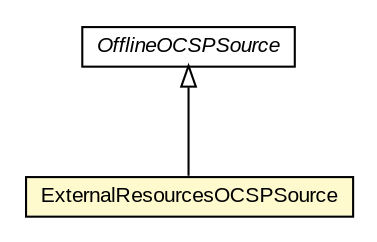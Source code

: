 #!/usr/local/bin/dot
#
# Class diagram 
# Generated by UMLGraph version R5_6-24-gf6e263 (http://www.umlgraph.org/)
#

digraph G {
	edge [fontname="arial",fontsize=10,labelfontname="arial",labelfontsize=10];
	node [fontname="arial",fontsize=10,shape=plaintext];
	nodesep=0.25;
	ranksep=0.5;
	// eu.europa.esig.dss.x509.ocsp.OfflineOCSPSource
	c357487 [label=<<table title="eu.europa.esig.dss.x509.ocsp.OfflineOCSPSource" border="0" cellborder="1" cellspacing="0" cellpadding="2" port="p" href="./OfflineOCSPSource.html">
		<tr><td><table border="0" cellspacing="0" cellpadding="1">
<tr><td align="center" balign="center"><font face="arial italic"> OfflineOCSPSource </font></td></tr>
		</table></td></tr>
		</table>>, URL="./OfflineOCSPSource.html", fontname="arial", fontcolor="black", fontsize=10.0];
	// eu.europa.esig.dss.x509.ocsp.ExternalResourcesOCSPSource
	c357492 [label=<<table title="eu.europa.esig.dss.x509.ocsp.ExternalResourcesOCSPSource" border="0" cellborder="1" cellspacing="0" cellpadding="2" port="p" bgcolor="lemonChiffon" href="./ExternalResourcesOCSPSource.html">
		<tr><td><table border="0" cellspacing="0" cellpadding="1">
<tr><td align="center" balign="center"> ExternalResourcesOCSPSource </td></tr>
		</table></td></tr>
		</table>>, URL="./ExternalResourcesOCSPSource.html", fontname="arial", fontcolor="black", fontsize=10.0];
	//eu.europa.esig.dss.x509.ocsp.ExternalResourcesOCSPSource extends eu.europa.esig.dss.x509.ocsp.OfflineOCSPSource
	c357487:p -> c357492:p [dir=back,arrowtail=empty];
}

